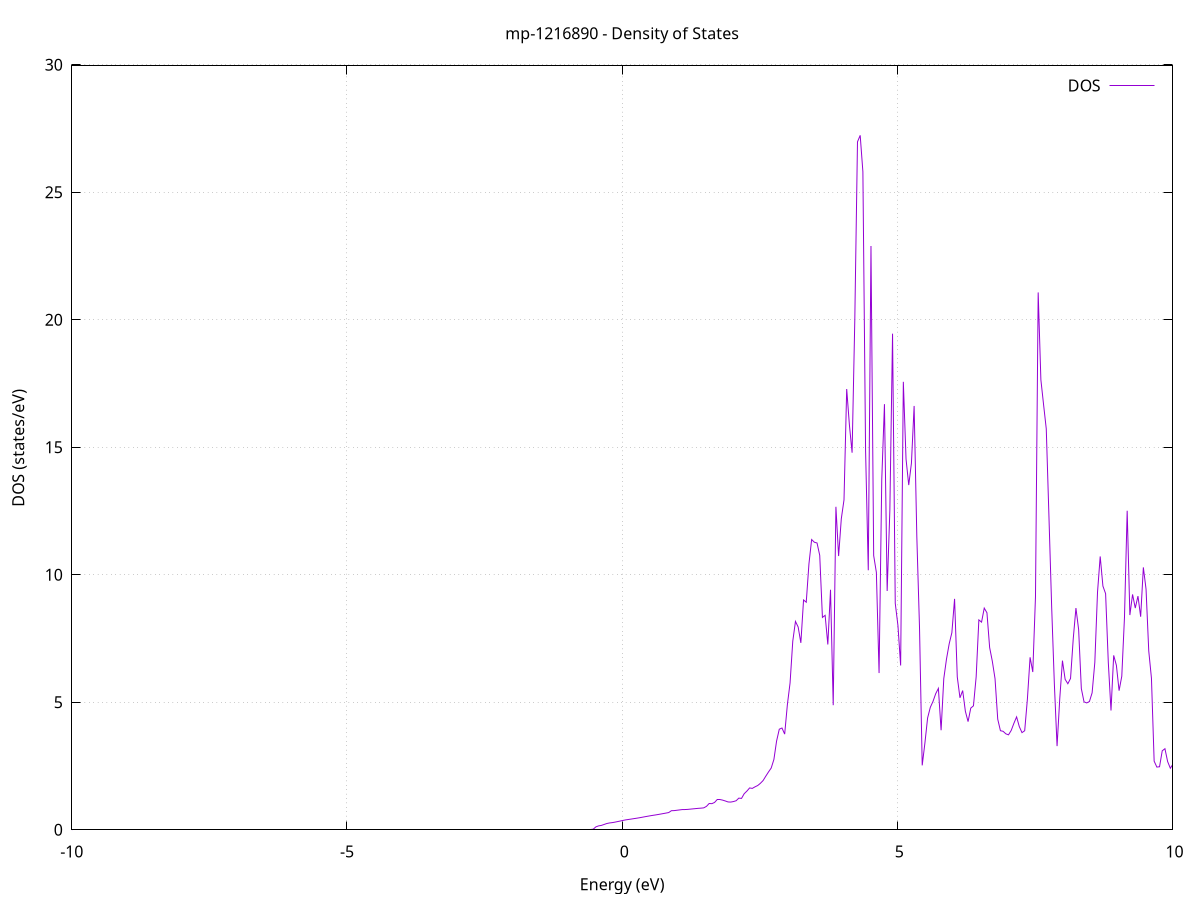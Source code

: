 set title 'mp-1216890 - Density of States'
set xlabel 'Energy (eV)'
set ylabel 'DOS (states/eV)'
set grid
set xrange [-10:10]
set yrange [0:29.956]
set xzeroaxis lt -1
set terminal png size 800,600
set output 'mp-1216890_dos_gnuplot.png'
plot '-' using 1:2 with lines title 'DOS'
-61.583400 0.000000
-61.534400 0.000000
-61.485400 0.000000
-61.436400 0.000000
-61.387400 0.000000
-61.338400 0.000000
-61.289400 0.000000
-61.240400 0.000000
-61.191400 0.000000
-61.142400 0.000000
-61.093300 0.000000
-61.044300 0.000000
-60.995300 0.000000
-60.946300 0.000000
-60.897300 0.000000
-60.848300 0.000000
-60.799300 0.000000
-60.750300 0.000000
-60.701300 0.000000
-60.652300 0.000000
-60.603300 0.000000
-60.554300 0.000000
-60.505300 0.000000
-60.456300 0.000000
-60.407300 0.000000
-60.358300 0.000000
-60.309300 0.000000
-60.260300 0.000000
-60.211300 0.000000
-60.162300 0.000000
-60.113300 0.000000
-60.064300 0.000000
-60.015300 0.000000
-59.966300 0.000000
-59.917300 0.000000
-59.868300 0.000000
-59.819300 0.000000
-59.770300 0.000000
-59.721300 0.000000
-59.672300 0.000000
-59.623300 0.000000
-59.574300 0.000000
-59.525300 0.000000
-59.476300 0.000000
-59.427300 0.000000
-59.378300 0.000000
-59.329300 0.000000
-59.280200 0.000000
-59.231200 0.000000
-59.182200 0.000000
-59.133200 0.000000
-59.084200 0.000000
-59.035200 0.000000
-58.986200 0.000000
-58.937200 0.000000
-58.888200 0.000000
-58.839200 0.000000
-58.790200 0.000000
-58.741200 0.000000
-58.692200 0.000000
-58.643200 0.000000
-58.594200 0.000000
-58.545200 0.000000
-58.496200 0.000000
-58.447200 0.000000
-58.398200 0.000000
-58.349200 0.000000
-58.300200 0.000000
-58.251200 0.000000
-58.202200 0.000000
-58.153200 0.000000
-58.104200 0.000000
-58.055200 0.000000
-58.006200 0.000000
-57.957200 0.000000
-57.908200 0.000000
-57.859200 0.000000
-57.810200 0.000000
-57.761200 0.000000
-57.712200 0.000000
-57.663200 0.000000
-57.614200 0.000000
-57.565200 0.000000
-57.516200 0.000000
-57.467100 0.000000
-57.418100 0.000000
-57.369100 0.000000
-57.320100 0.000000
-57.271100 0.000000
-57.222100 0.000000
-57.173100 0.000000
-57.124100 0.000000
-57.075100 0.000000
-57.026100 0.000000
-56.977100 0.000000
-56.928100 0.000000
-56.879100 0.000000
-56.830100 0.000000
-56.781100 0.000000
-56.732100 0.000000
-56.683100 0.000000
-56.634100 63.474100
-56.585100 0.000000
-56.536100 0.000000
-56.487100 0.000000
-56.438100 0.000000
-56.389100 0.000000
-56.340100 0.000000
-56.291100 0.000000
-56.242100 0.000000
-56.193100 0.000000
-56.144100 0.000000
-56.095100 0.000000
-56.046100 0.000000
-55.997100 0.000000
-55.948100 0.000000
-55.899100 0.000000
-55.850100 0.000000
-55.801100 0.000000
-55.752100 0.000000
-55.703100 0.000000
-55.654000 0.000000
-55.605000 0.000000
-55.556000 0.000000
-55.507000 0.000000
-55.458000 0.000000
-55.409000 0.000000
-55.360000 0.000000
-55.311000 0.000000
-55.262000 0.000000
-55.213000 0.000000
-55.164000 0.000000
-55.115000 0.000000
-55.066000 0.000000
-55.017000 0.000000
-54.968000 0.000000
-54.919000 0.000000
-54.870000 0.000000
-54.821000 0.000000
-54.772000 0.000000
-54.723000 0.000000
-54.674000 0.000000
-54.625000 0.000000
-54.576000 0.000000
-54.527000 0.000000
-54.478000 0.000000
-54.429000 0.000000
-54.380000 0.000000
-54.331000 0.000000
-54.282000 0.000000
-54.233000 0.000000
-54.184000 0.000000
-54.135000 0.000000
-54.086000 0.000000
-54.037000 0.000000
-53.988000 0.000000
-53.939000 0.000000
-53.890000 0.000000
-53.840900 0.000000
-53.791900 0.000000
-53.742900 0.000000
-53.693900 0.000000
-53.644900 0.000000
-53.595900 0.000000
-53.546900 0.000000
-53.497900 0.000000
-53.448900 0.000000
-53.399900 0.000000
-53.350900 0.000000
-53.301900 0.000000
-53.252900 0.000000
-53.203900 0.000000
-53.154900 0.000000
-53.105900 0.000000
-53.056900 0.000000
-53.007900 0.000000
-52.958900 0.000000
-52.909900 0.000000
-52.860900 0.000000
-52.811900 0.000000
-52.762900 0.000000
-52.713900 0.000000
-52.664900 0.000000
-52.615900 0.000000
-52.566900 0.000000
-52.517900 0.000000
-52.468900 0.000000
-52.419900 0.000000
-52.370900 0.000000
-52.321900 0.000000
-52.272900 0.000000
-52.223900 0.000000
-52.174900 0.000000
-52.125900 0.000000
-52.076900 0.000000
-52.027800 0.000000
-51.978800 0.000000
-51.929800 0.000000
-51.880800 0.000000
-51.831800 0.000000
-51.782800 0.000000
-51.733800 0.000000
-51.684800 0.000000
-51.635800 0.000000
-51.586800 0.000000
-51.537800 0.000000
-51.488800 0.000000
-51.439800 0.000000
-51.390800 0.000000
-51.341800 0.000000
-51.292800 0.000000
-51.243800 0.000000
-51.194800 0.000000
-51.145800 0.000000
-51.096800 0.000000
-51.047800 0.000000
-50.998800 0.000000
-50.949800 0.000000
-50.900800 0.000000
-50.851800 0.000000
-50.802800 0.000000
-50.753800 0.000000
-50.704800 0.000000
-50.655800 0.000000
-50.606800 0.000000
-50.557800 0.000000
-50.508800 0.000000
-50.459800 0.000000
-50.410800 0.000000
-50.361800 0.000000
-50.312800 0.000000
-50.263800 0.000000
-50.214700 0.000000
-50.165700 0.000000
-50.116700 0.000000
-50.067700 0.000000
-50.018700 0.000000
-49.969700 0.000000
-49.920700 0.000000
-49.871700 0.000000
-49.822700 0.000000
-49.773700 0.000000
-49.724700 0.000000
-49.675700 0.000000
-49.626700 0.000000
-49.577700 0.000000
-49.528700 0.000000
-49.479700 0.000000
-49.430700 0.000000
-49.381700 0.000000
-49.332700 0.000000
-49.283700 0.000000
-49.234700 0.000000
-49.185700 0.000000
-49.136700 0.000000
-49.087700 0.000000
-49.038700 0.000000
-48.989700 0.000000
-48.940700 0.000000
-48.891700 0.000000
-48.842700 0.000000
-48.793700 0.000000
-48.744700 0.000000
-48.695700 0.000000
-48.646700 0.000000
-48.597700 0.000000
-48.548700 0.000000
-48.499700 0.000000
-48.450700 0.000000
-48.401600 0.000000
-48.352600 0.000000
-48.303600 0.000000
-48.254600 0.000000
-48.205600 0.000000
-48.156600 0.000000
-48.107600 0.000000
-48.058600 0.000000
-48.009600 0.000000
-47.960600 0.000000
-47.911600 0.000000
-47.862600 0.000000
-47.813600 0.000000
-47.764600 0.000000
-47.715600 0.000000
-47.666600 0.000000
-47.617600 0.000000
-47.568600 0.000000
-47.519600 0.000000
-47.470600 0.000000
-47.421600 0.000000
-47.372600 0.000000
-47.323600 0.000000
-47.274600 0.000000
-47.225600 0.000000
-47.176600 0.000000
-47.127600 0.000000
-47.078600 0.000000
-47.029600 0.000000
-46.980600 0.000000
-46.931600 0.000000
-46.882600 0.000000
-46.833600 0.000000
-46.784600 0.000000
-46.735600 0.000000
-46.686600 0.000000
-46.637600 0.000000
-46.588500 0.000000
-46.539500 0.000000
-46.490500 0.000000
-46.441500 0.000000
-46.392500 0.000000
-46.343500 0.000000
-46.294500 0.000000
-46.245500 0.000000
-46.196500 0.000000
-46.147500 0.000000
-46.098500 0.000000
-46.049500 0.000000
-46.000500 0.000000
-45.951500 0.000000
-45.902500 0.000000
-45.853500 0.000000
-45.804500 0.000000
-45.755500 0.000000
-45.706500 0.000000
-45.657500 0.000000
-45.608500 0.000000
-45.559500 0.000000
-45.510500 0.000000
-45.461500 0.000000
-45.412500 0.000000
-45.363500 0.000000
-45.314500 0.000000
-45.265500 0.000000
-45.216500 0.000000
-45.167500 0.000000
-45.118500 0.000000
-45.069500 0.000000
-45.020500 0.000000
-44.971500 0.000000
-44.922500 0.000000
-44.873500 0.000000
-44.824500 0.000000
-44.775400 0.000000
-44.726400 0.000000
-44.677400 0.000000
-44.628400 0.000000
-44.579400 0.000000
-44.530400 0.000000
-44.481400 0.000000
-44.432400 0.000000
-44.383400 0.000000
-44.334400 0.000000
-44.285400 0.000000
-44.236400 0.000000
-44.187400 0.000000
-44.138400 0.000000
-44.089400 0.000000
-44.040400 0.000000
-43.991400 0.000000
-43.942400 0.000000
-43.893400 0.000000
-43.844400 0.000000
-43.795400 0.000000
-43.746400 0.000000
-43.697400 0.000000
-43.648400 0.000000
-43.599400 0.000000
-43.550400 0.000000
-43.501400 0.000000
-43.452400 0.000000
-43.403400 0.000000
-43.354400 0.000000
-43.305400 0.000000
-43.256400 0.000000
-43.207400 0.000000
-43.158400 0.000000
-43.109400 0.000000
-43.060400 0.000000
-43.011400 0.000000
-42.962400 0.000000
-42.913300 0.000000
-42.864300 0.000000
-42.815300 0.000000
-42.766300 0.000000
-42.717300 0.000000
-42.668300 0.000000
-42.619300 0.000000
-42.570300 0.000000
-42.521300 0.000000
-42.472300 0.000000
-42.423300 0.000000
-42.374300 0.000000
-42.325300 0.000000
-42.276300 0.000000
-42.227300 0.000000
-42.178300 0.000000
-42.129300 0.000000
-42.080300 0.000000
-42.031300 0.000000
-41.982300 0.000000
-41.933300 0.000000
-41.884300 0.000000
-41.835300 0.000000
-41.786300 0.000000
-41.737300 0.000000
-41.688300 0.000000
-41.639300 0.000000
-41.590300 0.000000
-41.541300 0.000000
-41.492300 0.000000
-41.443300 0.000000
-41.394300 0.000000
-41.345300 0.000000
-41.296300 0.000000
-41.247300 0.000000
-41.198300 0.000000
-41.149300 0.000000
-41.100200 0.000000
-41.051200 0.000000
-41.002200 0.000000
-40.953200 0.000000
-40.904200 0.000000
-40.855200 0.000000
-40.806200 0.000000
-40.757200 0.000000
-40.708200 0.000000
-40.659200 0.000000
-40.610200 0.000000
-40.561200 0.000000
-40.512200 0.000000
-40.463200 0.000000
-40.414200 0.000000
-40.365200 0.000000
-40.316200 0.000000
-40.267200 0.000000
-40.218200 0.000000
-40.169200 0.000000
-40.120200 0.000000
-40.071200 0.000000
-40.022200 0.000000
-39.973200 0.000000
-39.924200 0.000000
-39.875200 0.000000
-39.826200 0.000000
-39.777200 0.000000
-39.728200 0.000000
-39.679200 0.000000
-39.630200 0.000000
-39.581200 0.000000
-39.532200 0.000000
-39.483200 0.000000
-39.434200 0.000000
-39.385200 0.000000
-39.336200 0.000000
-39.287100 0.000000
-39.238100 0.000000
-39.189100 0.000000
-39.140100 0.000000
-39.091100 0.000000
-39.042100 0.000000
-38.993100 0.000000
-38.944100 0.000000
-38.895100 0.000000
-38.846100 0.000000
-38.797100 0.000000
-38.748100 0.000000
-38.699100 0.000000
-38.650100 0.000000
-38.601100 0.000000
-38.552100 0.000000
-38.503100 0.000000
-38.454100 0.000000
-38.405100 0.000000
-38.356100 0.000000
-38.307100 0.000000
-38.258100 0.000000
-38.209100 0.000000
-38.160100 0.000000
-38.111100 0.000000
-38.062100 0.000000
-38.013100 0.000000
-37.964100 0.000000
-37.915100 0.000000
-37.866100 0.000000
-37.817100 0.000000
-37.768100 0.000000
-37.719100 0.000000
-37.670100 0.000000
-37.621100 0.000000
-37.572100 0.000000
-37.523100 0.000000
-37.474000 0.000000
-37.425000 0.000000
-37.376000 0.000000
-37.327000 0.000000
-37.278000 0.000000
-37.229000 0.000000
-37.180000 0.000000
-37.131000 0.000000
-37.082000 0.000000
-37.033000 0.000000
-36.984000 0.000000
-36.935000 0.000000
-36.886000 0.000000
-36.837000 0.000000
-36.788000 0.000000
-36.739000 0.000000
-36.690000 0.000000
-36.641000 0.000000
-36.592000 0.000000
-36.543000 0.000000
-36.494000 0.000000
-36.445000 0.000000
-36.396000 0.000000
-36.347000 0.000000
-36.298000 0.000000
-36.249000 0.000000
-36.200000 0.000000
-36.151000 0.000000
-36.102000 0.000000
-36.053000 0.000000
-36.004000 0.000000
-35.955000 0.000000
-35.906000 0.000000
-35.857000 0.000000
-35.808000 0.000000
-35.759000 0.000000
-35.710000 0.000000
-35.660900 0.000000
-35.611900 0.000000
-35.562900 0.000000
-35.513900 0.000000
-35.464900 0.000000
-35.415900 0.000000
-35.366900 0.000000
-35.317900 0.000000
-35.268900 0.000000
-35.219900 0.000000
-35.170900 0.000000
-35.121900 0.000000
-35.072900 0.000000
-35.023900 0.000000
-34.974900 0.000000
-34.925900 0.000000
-34.876900 0.000000
-34.827900 0.000000
-34.778900 0.000000
-34.729900 0.000000
-34.680900 0.000000
-34.631900 0.000000
-34.582900 0.000000
-34.533900 0.000000
-34.484900 0.000000
-34.435900 0.000000
-34.386900 0.000000
-34.337900 0.000000
-34.288900 0.000000
-34.239900 0.000000
-34.190900 0.000000
-34.141900 0.000000
-34.092900 0.000000
-34.043900 0.000000
-33.994900 0.000000
-33.945900 0.000000
-33.896900 0.000000
-33.847800 0.000000
-33.798800 0.000000
-33.749800 0.000000
-33.700800 0.000000
-33.651800 0.000000
-33.602800 0.000000
-33.553800 0.000000
-33.504800 0.000000
-33.455800 0.000000
-33.406800 0.000000
-33.357800 0.000000
-33.308800 0.000000
-33.259800 0.000000
-33.210800 0.000000
-33.161800 0.000000
-33.112800 0.000000
-33.063800 0.000000
-33.014800 0.000000
-32.965800 0.000000
-32.916800 0.000000
-32.867800 0.000000
-32.818800 0.000000
-32.769800 0.000000
-32.720800 0.000000
-32.671800 0.000000
-32.622800 0.000000
-32.573800 0.000000
-32.524800 0.000000
-32.475800 0.000000
-32.426800 0.000000
-32.377800 0.000000
-32.328800 0.000000
-32.279800 0.000000
-32.230800 0.000000
-32.181800 0.000000
-32.132800 0.000000
-32.083800 0.000000
-32.034700 0.000000
-31.985700 0.000000
-31.936700 0.000000
-31.887700 0.000000
-31.838700 0.000000
-31.789700 0.000000
-31.740700 0.000000
-31.691700 0.000000
-31.642700 0.000000
-31.593700 0.000000
-31.544700 0.000000
-31.495700 0.000000
-31.446700 0.000000
-31.397700 0.000000
-31.348700 0.000000
-31.299700 0.000000
-31.250700 0.000000
-31.201700 0.000000
-31.152700 0.000000
-31.103700 0.000000
-31.054700 0.000000
-31.005700 0.000000
-30.956700 0.000000
-30.907700 0.000000
-30.858700 0.000000
-30.809700 0.000000
-30.760700 0.000000
-30.711700 0.000000
-30.662700 0.000000
-30.613700 0.000000
-30.564700 0.000000
-30.515700 0.000000
-30.466700 0.000000
-30.417700 0.000000
-30.368700 0.000000
-30.319700 0.000000
-30.270700 0.000000
-30.221600 0.000000
-30.172600 0.000000
-30.123600 0.000000
-30.074600 0.000000
-30.025600 0.000000
-29.976600 0.000000
-29.927600 0.000000
-29.878600 0.000000
-29.829600 0.000000
-29.780600 0.000000
-29.731600 0.000000
-29.682600 0.000000
-29.633600 0.000000
-29.584600 0.000000
-29.535600 0.000000
-29.486600 0.000000
-29.437600 0.000000
-29.388600 0.000000
-29.339600 0.000000
-29.290600 0.000000
-29.241600 0.000000
-29.192600 0.000000
-29.143600 0.000000
-29.094600 0.000000
-29.045600 0.000000
-28.996600 0.000000
-28.947600 0.000000
-28.898600 0.000000
-28.849600 0.000000
-28.800600 0.000000
-28.751600 0.000000
-28.702600 0.000000
-28.653600 0.000000
-28.604600 0.000000
-28.555600 0.000000
-28.506600 0.000000
-28.457600 0.000000
-28.408500 0.000000
-28.359500 0.000000
-28.310500 0.000000
-28.261500 0.000000
-28.212500 0.000000
-28.163500 0.000000
-28.114500 0.000000
-28.065500 0.000000
-28.016500 0.000000
-27.967500 0.000000
-27.918500 0.000000
-27.869500 0.000000
-27.820500 0.000000
-27.771500 0.000000
-27.722500 0.000000
-27.673500 0.000000
-27.624500 0.000000
-27.575500 0.000000
-27.526500 0.000000
-27.477500 0.000000
-27.428500 0.000000
-27.379500 0.000000
-27.330500 0.000000
-27.281500 0.000000
-27.232500 0.000000
-27.183500 0.000000
-27.134500 0.000000
-27.085500 0.000000
-27.036500 0.000000
-26.987500 0.000000
-26.938500 0.000000
-26.889500 0.000000
-26.840500 0.000000
-26.791500 0.000000
-26.742500 0.000000
-26.693500 68.439900
-26.644500 0.000000
-26.595400 26.590900
-26.546400 11.292700
-26.497400 97.962600
-26.448400 15.664700
-26.399400 44.938900
-26.350400 26.159900
-26.301400 26.212600
-26.252400 0.000000
-26.203400 2.527800
-26.154400 4.804000
-26.105400 10.897300
-26.056400 9.071700
-26.007400 7.900200
-25.958400 5.685100
-25.909400 19.292800
-25.860400 19.429300
-25.811400 0.000000
-25.762400 0.000000
-25.713400 0.000000
-25.664400 0.000000
-25.615400 0.000000
-25.566400 0.000000
-25.517400 0.000000
-25.468400 0.000000
-25.419400 0.000000
-25.370400 0.000000
-25.321400 0.000000
-25.272400 0.000000
-25.223400 0.000000
-25.174400 0.000000
-25.125400 0.000000
-25.076400 0.000000
-25.027400 0.000000
-24.978400 0.000000
-24.929400 0.000000
-24.880400 0.000000
-24.831400 0.000000
-24.782300 0.000000
-24.733300 0.000000
-24.684300 0.000000
-24.635300 0.000000
-24.586300 0.000000
-24.537300 0.000000
-24.488300 0.000000
-24.439300 0.000000
-24.390300 0.000000
-24.341300 0.000000
-24.292300 0.000000
-24.243300 0.000000
-24.194300 0.000000
-24.145300 0.000000
-24.096300 0.000000
-24.047300 0.000000
-23.998300 0.000000
-23.949300 0.000000
-23.900300 0.000000
-23.851300 0.000000
-23.802300 0.000000
-23.753300 0.000000
-23.704300 0.000000
-23.655300 0.000000
-23.606300 0.000000
-23.557300 0.000000
-23.508300 0.000000
-23.459300 0.000000
-23.410300 0.000000
-23.361300 0.000000
-23.312300 0.000000
-23.263300 0.000000
-23.214300 0.000000
-23.165300 0.000000
-23.116300 0.000000
-23.067300 0.000000
-23.018300 0.000000
-22.969200 0.000000
-22.920200 0.000000
-22.871200 0.000000
-22.822200 0.000000
-22.773200 0.000000
-22.724200 0.000000
-22.675200 0.000000
-22.626200 0.000000
-22.577200 0.000000
-22.528200 0.000000
-22.479200 0.000000
-22.430200 0.000000
-22.381200 0.000000
-22.332200 0.000000
-22.283200 0.000000
-22.234200 0.000000
-22.185200 0.000000
-22.136200 0.000000
-22.087200 0.000000
-22.038200 0.000000
-21.989200 0.000000
-21.940200 0.000000
-21.891200 0.000000
-21.842200 0.000000
-21.793200 0.000000
-21.744200 0.000000
-21.695200 0.000000
-21.646200 0.000000
-21.597200 0.000000
-21.548200 0.000000
-21.499200 0.000000
-21.450200 0.000000
-21.401200 0.000000
-21.352200 0.000000
-21.303200 0.000000
-21.254200 0.000000
-21.205200 0.000000
-21.156100 0.000000
-21.107100 0.000000
-21.058100 0.000000
-21.009100 0.000000
-20.960100 0.000000
-20.911100 0.000000
-20.862100 0.000000
-20.813100 0.000000
-20.764100 0.000000
-20.715100 0.000000
-20.666100 0.000000
-20.617100 0.000000
-20.568100 0.000000
-20.519100 0.000000
-20.470100 0.000000
-20.421100 0.000000
-20.372100 0.000000
-20.323100 0.000000
-20.274100 0.000000
-20.225100 0.000000
-20.176100 0.000000
-20.127100 0.000000
-20.078100 0.000000
-20.029100 0.000000
-19.980100 0.000000
-19.931100 0.000000
-19.882100 0.000000
-19.833100 0.000000
-19.784100 0.000000
-19.735100 0.000000
-19.686100 0.000000
-19.637100 0.000000
-19.588100 0.000000
-19.539100 0.000000
-19.490100 0.000000
-19.441100 0.000000
-19.392100 0.000000
-19.343000 0.000000
-19.294000 0.000000
-19.245000 0.000000
-19.196000 0.000000
-19.147000 0.000000
-19.098000 0.000000
-19.049000 0.000000
-19.000000 0.000000
-18.951000 0.000000
-18.902000 0.000000
-18.853000 0.000000
-18.804000 0.000000
-18.755000 0.000000
-18.706000 0.000000
-18.657000 0.000000
-18.608000 0.000000
-18.559000 0.000000
-18.510000 0.000000
-18.461000 0.000000
-18.412000 0.000000
-18.363000 0.000000
-18.314000 0.000000
-18.265000 0.000000
-18.216000 0.000000
-18.167000 0.000000
-18.118000 0.000000
-18.069000 0.000000
-18.020000 0.000000
-17.971000 0.000000
-17.922000 0.000000
-17.873000 0.000000
-17.824000 0.000000
-17.775000 0.000000
-17.726000 0.000000
-17.677000 0.000000
-17.628000 0.000000
-17.579000 0.000000
-17.529900 0.000000
-17.480900 0.000000
-17.431900 0.000000
-17.382900 0.000000
-17.333900 0.000000
-17.284900 0.000000
-17.235900 0.000000
-17.186900 0.000000
-17.137900 0.000000
-17.088900 0.000000
-17.039900 0.000000
-16.990900 0.000000
-16.941900 0.000000
-16.892900 0.000000
-16.843900 0.000000
-16.794900 0.000000
-16.745900 0.000000
-16.696900 0.000000
-16.647900 0.000000
-16.598900 0.000000
-16.549900 0.000000
-16.500900 0.000000
-16.451900 0.000000
-16.402900 0.000000
-16.353900 0.000000
-16.304900 0.000000
-16.255900 0.000000
-16.206900 0.000000
-16.157900 0.000000
-16.108900 0.000000
-16.059900 0.000000
-16.010900 0.000000
-15.961900 0.000000
-15.912900 0.000000
-15.863900 0.000000
-15.814900 0.000000
-15.765900 0.000000
-15.716800 0.000000
-15.667800 0.000000
-15.618800 0.000000
-15.569800 0.000000
-15.520800 0.000000
-15.471800 0.000000
-15.422800 0.000000
-15.373800 0.000000
-15.324800 0.000000
-15.275800 0.000000
-15.226800 0.000000
-15.177800 0.000000
-15.128800 0.000000
-15.079800 0.000000
-15.030800 0.000000
-14.981800 0.000000
-14.932800 0.000000
-14.883800 0.000000
-14.834800 0.000000
-14.785800 0.000000
-14.736800 0.000000
-14.687800 0.000000
-14.638800 0.000000
-14.589800 0.000000
-14.540800 0.000000
-14.491800 0.000000
-14.442800 0.000000
-14.393800 0.000000
-14.344800 0.000000
-14.295800 0.000000
-14.246800 0.000000
-14.197800 0.000000
-14.148800 0.000000
-14.099800 0.000000
-14.050800 0.000000
-14.001800 0.000000
-13.952800 0.000000
-13.903700 0.000000
-13.854700 0.000000
-13.805700 0.000000
-13.756700 0.000000
-13.707700 0.000000
-13.658700 0.000000
-13.609700 0.000000
-13.560700 0.000000
-13.511700 0.000000
-13.462700 0.000000
-13.413700 0.000000
-13.364700 0.000000
-13.315700 0.000000
-13.266700 0.000000
-13.217700 0.000000
-13.168700 0.000000
-13.119700 0.000000
-13.070700 0.000000
-13.021700 0.000000
-12.972700 0.000000
-12.923700 0.000000
-12.874700 0.000000
-12.825700 0.000000
-12.776700 0.000000
-12.727700 0.000000
-12.678700 0.000000
-12.629700 0.000000
-12.580700 0.000000
-12.531700 0.000000
-12.482700 0.000000
-12.433700 0.000000
-12.384700 0.000000
-12.335700 0.000000
-12.286700 0.000000
-12.237700 0.000000
-12.188700 0.000000
-12.139700 0.000000
-12.090600 0.000000
-12.041600 0.000000
-11.992600 0.000000
-11.943600 0.000000
-11.894600 0.000000
-11.845600 0.000000
-11.796600 0.000000
-11.747600 0.000000
-11.698600 0.000000
-11.649600 0.000000
-11.600600 0.000000
-11.551600 0.000000
-11.502600 0.000000
-11.453600 0.000000
-11.404600 0.000000
-11.355600 0.000000
-11.306600 0.000000
-11.257600 0.000000
-11.208600 0.000000
-11.159600 0.000000
-11.110600 0.000000
-11.061600 0.000000
-11.012600 0.000000
-10.963600 0.000000
-10.914600 0.000000
-10.865600 0.000000
-10.816600 0.000000
-10.767600 0.000000
-10.718600 0.000000
-10.669600 0.000000
-10.620600 0.000000
-10.571600 0.000000
-10.522600 0.000000
-10.473600 0.000000
-10.424600 0.000000
-10.375600 0.000000
-10.326600 0.000000
-10.277500 0.000000
-10.228500 0.000000
-10.179500 0.000000
-10.130500 0.000000
-10.081500 0.000000
-10.032500 0.000000
-9.983500 0.000000
-9.934500 0.000000
-9.885500 0.000000
-9.836500 0.000000
-9.787500 0.000000
-9.738500 0.000000
-9.689500 0.000000
-9.640500 0.000000
-9.591500 0.000000
-9.542500 0.000000
-9.493500 0.000000
-9.444500 0.000000
-9.395500 0.000000
-9.346500 0.000000
-9.297500 0.000000
-9.248500 0.000000
-9.199500 0.000000
-9.150500 0.000000
-9.101500 0.000000
-9.052500 0.000000
-9.003500 0.000000
-8.954500 0.000000
-8.905500 0.000000
-8.856500 0.000000
-8.807500 0.000000
-8.758500 0.000000
-8.709500 0.000000
-8.660500 0.000000
-8.611500 0.000000
-8.562500 0.000000
-8.513500 0.000000
-8.464400 0.000000
-8.415400 0.000000
-8.366400 0.000000
-8.317400 0.000000
-8.268400 0.000000
-8.219400 0.000000
-8.170400 0.000000
-8.121400 0.000000
-8.072400 0.000000
-8.023400 0.000000
-7.974400 0.000000
-7.925400 0.000000
-7.876400 0.000000
-7.827400 0.000000
-7.778400 0.000000
-7.729400 0.000000
-7.680400 0.000000
-7.631400 0.000000
-7.582400 0.000000
-7.533400 0.000000
-7.484400 0.000000
-7.435400 0.000000
-7.386400 0.000000
-7.337400 0.000000
-7.288400 0.000000
-7.239400 0.000000
-7.190400 0.000000
-7.141400 0.000000
-7.092400 0.000000
-7.043400 0.000000
-6.994400 0.000000
-6.945400 0.000000
-6.896400 0.000000
-6.847400 0.000000
-6.798400 0.000000
-6.749400 0.000000
-6.700400 0.000000
-6.651300 0.000000
-6.602300 0.000000
-6.553300 0.000000
-6.504300 0.000000
-6.455300 0.000000
-6.406300 0.000000
-6.357300 0.000000
-6.308300 0.000000
-6.259300 0.000000
-6.210300 0.000000
-6.161300 0.000000
-6.112300 0.000000
-6.063300 0.000000
-6.014300 0.000000
-5.965300 0.000000
-5.916300 0.000000
-5.867300 0.000000
-5.818300 0.000000
-5.769300 0.000000
-5.720300 0.000000
-5.671300 0.000000
-5.622300 0.000000
-5.573300 0.000000
-5.524300 0.000000
-5.475300 0.000000
-5.426300 0.000000
-5.377300 0.000000
-5.328300 0.000000
-5.279300 0.000000
-5.230300 0.000000
-5.181300 0.000000
-5.132300 0.000000
-5.083300 0.000000
-5.034300 0.000000
-4.985300 0.000000
-4.936300 0.000000
-4.887300 0.000000
-4.838200 0.000000
-4.789200 0.000000
-4.740200 0.000000
-4.691200 0.000000
-4.642200 0.000000
-4.593200 0.000000
-4.544200 0.000000
-4.495200 0.000000
-4.446200 0.000000
-4.397200 0.000000
-4.348200 0.000000
-4.299200 0.000000
-4.250200 0.000000
-4.201200 0.000000
-4.152200 0.000000
-4.103200 0.000000
-4.054200 0.000000
-4.005200 0.000000
-3.956200 0.000000
-3.907200 0.000000
-3.858200 0.000000
-3.809200 0.000000
-3.760200 0.000000
-3.711200 0.000000
-3.662200 0.000000
-3.613200 0.000000
-3.564200 0.000000
-3.515200 0.000000
-3.466200 0.000000
-3.417200 0.000000
-3.368200 0.000000
-3.319200 0.000000
-3.270200 0.000000
-3.221200 0.000000
-3.172200 0.000000
-3.123200 0.000000
-3.074200 0.000000
-3.025200 0.000000
-2.976100 0.000000
-2.927100 0.000000
-2.878100 0.000000
-2.829100 0.000000
-2.780100 0.000000
-2.731100 0.000000
-2.682100 0.000000
-2.633100 0.000000
-2.584100 0.000000
-2.535100 0.000000
-2.486100 0.000000
-2.437100 0.000000
-2.388100 0.000000
-2.339100 0.000000
-2.290100 0.000000
-2.241100 0.000000
-2.192100 0.000000
-2.143100 0.000000
-2.094100 0.000000
-2.045100 0.000000
-1.996100 0.000000
-1.947100 0.000000
-1.898100 0.000000
-1.849100 0.000000
-1.800100 0.000000
-1.751100 0.000000
-1.702100 0.000000
-1.653100 0.000000
-1.604100 0.000000
-1.555100 0.000000
-1.506100 0.000000
-1.457100 0.000000
-1.408100 0.000000
-1.359100 0.000000
-1.310100 0.000000
-1.261100 0.000000
-1.212100 0.000000
-1.163000 0.000000
-1.114000 0.000000
-1.065000 0.000000
-1.016000 0.000000
-0.967000 0.000000
-0.918000 0.000000
-0.869000 0.000000
-0.820000 0.000000
-0.771000 0.000000
-0.722000 0.000000
-0.673000 0.000000
-0.624000 0.000000
-0.575000 0.000000
-0.526000 0.022200
-0.477000 0.113900
-0.428000 0.152900
-0.379000 0.170100
-0.330000 0.206900
-0.281000 0.244300
-0.232000 0.266700
-0.183000 0.279700
-0.134000 0.298100
-0.085000 0.320300
-0.036000 0.342400
0.013000 0.365400
0.062000 0.387300
0.111000 0.403200
0.160000 0.418700
0.209000 0.435400
0.258000 0.451500
0.307000 0.468700
0.356000 0.488000
0.405000 0.508000
0.454000 0.527300
0.503000 0.546000
0.552000 0.563800
0.601000 0.579800
0.650100 0.597700
0.699100 0.616500
0.748100 0.635700
0.797100 0.655200
0.846100 0.675000
0.895100 0.747900
0.944100 0.751300
0.993100 0.764900
1.042100 0.778700
1.091100 0.791800
1.140100 0.793400
1.189100 0.799100
1.238100 0.809600
1.287100 0.820100
1.336100 0.830400
1.385100 0.841100
1.434100 0.848700
1.483100 0.859700
1.532100 0.918100
1.581100 1.030800
1.630100 1.024100
1.679100 1.071400
1.728100 1.187600
1.777100 1.185800
1.826100 1.162800
1.875100 1.129000
1.924100 1.091300
1.973100 1.086200
2.022100 1.106400
2.071100 1.138900
2.120100 1.240900
2.169100 1.231000
2.218100 1.415500
2.267100 1.518000
2.316100 1.640400
2.365100 1.623100
2.414100 1.683600
2.463200 1.735400
2.512200 1.822700
2.561200 1.931300
2.610200 2.102500
2.659200 2.267000
2.708200 2.420400
2.757200 2.755900
2.806200 3.478300
2.855200 3.944100
2.904200 3.990400
2.953200 3.751300
3.002200 4.906300
3.051200 5.758400
3.100200 7.394200
3.149200 8.170500
3.198200 7.951200
3.247200 7.328600
3.296200 9.011000
3.345200 8.923500
3.394200 10.428900
3.443200 11.382100
3.492200 11.276000
3.541200 11.246700
3.590200 10.759600
3.639200 8.327800
3.688200 8.409900
3.737200 7.266700
3.786200 9.411600
3.835200 4.885600
3.884200 12.666000
3.933200 10.733700
3.982200 12.196500
4.031200 12.936500
4.080200 17.284100
4.129200 15.880000
4.178200 14.786700
4.227200 19.977900
4.276300 26.976700
4.325300 27.232500
4.374300 25.804000
4.423300 14.868800
4.472300 10.177900
4.521300 22.892800
4.570300 10.753700
4.619300 10.096000
4.668300 6.145600
4.717300 13.734400
4.766300 16.689900
4.815300 9.363600
4.864300 12.518200
4.913300 19.453200
4.962300 8.883100
5.011300 8.008600
5.060300 6.442700
5.109300 17.566600
5.158300 14.539500
5.207300 13.517600
5.256300 14.376100
5.305300 16.619500
5.354300 11.496800
5.403300 7.921300
5.452300 2.525300
5.501300 3.401800
5.550300 4.385000
5.599300 4.800700
5.648300 5.033100
5.697300 5.336000
5.746300 5.544800
5.795300 3.902300
5.844300 5.928100
5.893300 6.692900
5.942300 7.291700
5.991300 7.730800
6.040300 9.055100
6.089400 5.993500
6.138400 5.174800
6.187400 5.459200
6.236400 4.648100
6.285400 4.241200
6.334400 4.771100
6.383400 4.860800
6.432400 5.992500
6.481400 8.230600
6.530400 8.143100
6.579400 8.692800
6.628400 8.510200
6.677400 7.147000
6.726400 6.606900
6.775400 5.925200
6.824400 4.337800
6.873400 3.885500
6.922400 3.861300
6.971400 3.762700
7.020400 3.723300
7.069400 3.896100
7.118400 4.175900
7.167400 4.426400
7.216400 4.045800
7.265400 3.809400
7.314400 3.884700
7.363400 5.122700
7.412400 6.763500
7.461400 6.186200
7.510400 9.136000
7.559400 21.071400
7.608400 17.647200
7.657400 16.671800
7.706400 15.721500
7.755400 12.260900
7.804400 8.739800
7.853400 5.718200
7.902500 3.280600
7.951500 5.137500
8.000500 6.633400
8.049500 5.897300
8.098500 5.727300
8.147500 5.935300
8.196500 7.486500
8.245500 8.695000
8.294500 7.851600
8.343500 5.537000
8.392500 5.015300
8.441500 4.974900
8.490500 5.029700
8.539500 5.369700
8.588500 6.560600
8.637500 9.313700
8.686500 10.719400
8.735500 9.557000
8.784500 9.260000
8.833500 6.567400
8.882500 4.676900
8.931500 6.838800
8.980500 6.448100
9.029500 5.456000
9.078500 6.021300
9.127500 8.331700
9.176500 12.511300
9.225500 8.419900
9.274500 9.229500
9.323500 8.694300
9.372500 9.164500
9.421500 8.354900
9.470500 10.289200
9.519500 9.432800
9.568500 7.013200
9.617500 5.943900
9.666500 2.691400
9.715600 2.459200
9.764600 2.471600
9.813600 3.096800
9.862600 3.178900
9.911600 2.674800
9.960600 2.413700
10.009600 2.578300
10.058600 2.687700
10.107600 2.754800
10.156600 2.626100
10.205600 2.993400
10.254600 3.318900
10.303600 3.547500
10.352600 3.944400
10.401600 5.129700
10.450600 3.216400
10.499600 3.755300
10.548600 4.154900
10.597600 3.871500
10.646600 3.571500
10.695600 3.226200
10.744600 2.973800
10.793600 2.707600
10.842600 2.565200
10.891600 2.434400
10.940600 2.334100
10.989600 2.273200
11.038600 2.218600
11.087600 2.160400
11.136600 2.106500
11.185600 2.042100
11.234600 1.976200
11.283600 1.899900
11.332600 1.833300
11.381600 1.783300
11.430600 1.754600
11.479600 1.748500
11.528700 1.745800
11.577700 1.753100
11.626700 1.757700
11.675700 1.754300
11.724700 1.745500
11.773700 1.725200
11.822700 1.707600
11.871700 1.639000
11.920700 1.610000
11.969700 1.586000
12.018700 1.566400
12.067700 1.551900
12.116700 1.537200
12.165700 1.520000
12.214700 1.497000
12.263700 1.476500
12.312700 1.451700
12.361700 1.437900
12.410700 1.428800
12.459700 1.421500
12.508700 1.416500
12.557700 1.413900
12.606700 1.413000
12.655700 1.419600
12.704700 1.454400
12.753700 1.460300
12.802700 1.467400
12.851700 1.501000
12.900700 1.549100
12.949700 1.701300
12.998700 1.743200
13.047700 1.707200
13.096700 1.723000
13.145700 1.667700
13.194700 1.590600
13.243700 1.544100
13.292700 1.558600
13.341800 1.531400
13.390800 1.527500
13.439800 1.520400
13.488800 1.522100
13.537800 1.603100
13.586800 1.658100
13.635800 1.658700
13.684800 1.672000
13.733800 1.853200
13.782800 2.089400
13.831800 2.170400
13.880800 2.363000
13.929800 2.601600
13.978800 3.100700
14.027800 3.005700
14.076800 3.021400
14.125800 2.929800
14.174800 3.976700
14.223800 3.544000
14.272800 3.166300
14.321800 2.957600
14.370800 2.064700
14.419800 2.273000
14.468800 2.724200
14.517800 2.660500
14.566800 2.954800
14.615800 3.337900
14.664800 3.588100
14.713800 3.609300
14.762800 3.360700
14.811800 3.224600
14.860800 3.233500
14.909800 3.043500
14.958800 2.997000
15.007800 2.969300
15.056800 2.927600
15.105800 2.952300
15.154900 2.777300
15.203900 2.493500
15.252900 2.304400
15.301900 1.982700
15.350900 1.843900
15.399900 1.798400
15.448900 2.075700
15.497900 2.015500
15.546900 1.998900
15.595900 2.097700
15.644900 2.254800
15.693900 2.546100
15.742900 2.952600
15.791900 2.949000
15.840900 2.728400
15.889900 2.575900
15.938900 2.602900
15.987900 2.471300
16.036900 2.397900
16.085900 2.358200
16.134900 2.358800
16.183900 2.447700
16.232900 2.227400
16.281900 2.234600
16.330900 2.146500
16.379900 2.126100
16.428900 2.090300
16.477900 2.095000
16.526900 2.084200
16.575900 2.078700
16.624900 2.077000
16.673900 2.111000
16.722900 2.103800
16.771900 2.312400
16.820900 2.041700
16.869900 2.028200
16.918900 2.025300
16.968000 2.020300
17.017000 2.100900
17.066000 2.116100
17.115000 2.029100
17.164000 1.978000
17.213000 1.929000
17.262000 1.915300
17.311000 1.933600
17.360000 1.984500
17.409000 1.910400
17.458000 1.894400
17.507000 1.934400
17.556000 1.913000
17.605000 1.798900
17.654000 1.745200
17.703000 1.711300
17.752000 1.682300
17.801000 1.677000
17.850000 1.665300
17.899000 1.625800
17.948000 1.604300
17.997000 1.579000
18.046000 1.562400
18.095000 1.554900
18.144000 1.547600
18.193000 1.537000
18.242000 1.528800
18.291000 1.523300
18.340000 1.519400
18.389000 1.536100
18.438000 1.555100
18.487000 1.563100
18.536000 1.601800
18.585000 1.527100
18.634000 1.521000
18.683000 1.515500
18.732000 1.505000
18.781100 1.491300
18.830100 1.485900
18.879100 1.491100
18.928100 1.498700
18.977100 1.447200
19.026100 1.460200
19.075100 1.540000
19.124100 2.033300
19.173100 1.954100
19.222100 1.938100
19.271100 2.043200
19.320100 2.085800
19.369100 2.063300
19.418100 2.060000
19.467100 2.043200
19.516100 2.042400
19.565100 2.068700
19.614100 2.143200
19.663100 2.173400
19.712100 2.274600
19.761100 2.428200
19.810100 2.716900
19.859100 2.911400
19.908100 2.684600
19.957100 2.660900
20.006100 2.732200
20.055100 2.481600
20.104100 2.624100
20.153100 2.858100
20.202100 2.974600
20.251100 3.127000
20.300100 3.805800
20.349100 3.309000
20.398100 2.941000
20.447100 2.555300
20.496100 2.539700
20.545100 2.613300
20.594200 4.399000
20.643200 3.471600
20.692200 3.155500
20.741200 3.226300
20.790200 3.627600
20.839200 3.684800
20.888200 3.259900
20.937200 3.164700
20.986200 3.150900
21.035200 3.299200
21.084200 3.638400
21.133200 3.755100
21.182200 4.155100
21.231200 4.536900
21.280200 4.269500
21.329200 3.984400
21.378200 3.813900
21.427200 3.670300
21.476200 3.360000
21.525200 3.013900
21.574200 3.107600
21.623200 3.059200
21.672200 2.752400
21.721200 2.586200
21.770200 2.281500
21.819200 2.172100
21.868200 2.132700
21.917200 2.089900
21.966200 2.224900
22.015200 2.314800
22.064200 2.495600
22.113200 2.928100
22.162200 3.579000
22.211200 4.291400
22.260200 4.937200
22.309200 4.177200
22.358200 3.428500
22.407300 2.711300
22.456300 2.688400
22.505300 2.872400
22.554300 3.044200
22.603300 3.183100
22.652300 3.240200
22.701300 3.410200
22.750300 3.655500
22.799300 3.929300
22.848300 3.449600
22.897300 3.194500
22.946300 3.170000
22.995300 3.407000
23.044300 3.483000
23.093300 3.163900
23.142300 2.854600
23.191300 3.010700
23.240300 2.903600
23.289300 2.793200
23.338300 2.692300
23.387300 2.711600
23.436300 2.819100
23.485300 2.975300
23.534300 3.028500
23.583300 2.755000
23.632300 2.916400
23.681300 2.679200
23.730300 2.664000
23.779300 2.778400
23.828300 2.995900
23.877300 3.325700
23.926300 3.503500
23.975300 3.589500
24.024300 3.599400
24.073300 3.468100
24.122300 3.321000
24.171300 3.254800
24.220400 3.160500
24.269400 2.970300
24.318400 2.933300
24.367400 2.977100
24.416400 3.022500
24.465400 3.080600
24.514400 3.304400
24.563400 2.911700
24.612400 2.796800
24.661400 2.659400
24.710400 2.753700
24.759400 2.964000
24.808400 3.709200
24.857400 3.954900
24.906400 3.829600
24.955400 3.364000
25.004400 3.093400
25.053400 2.946800
25.102400 2.842800
25.151400 2.677700
25.200400 2.531600
25.249400 2.570300
25.298400 2.788300
25.347400 2.781000
25.396400 2.631000
25.445400 2.533800
25.494400 2.552000
25.543400 2.672600
25.592400 2.830300
25.641400 2.909200
25.690400 2.938700
25.739400 2.946300
25.788400 2.808300
25.837400 2.731500
25.886400 2.754300
25.935400 2.985000
25.984400 3.273300
26.033500 3.617800
26.082500 3.489700
26.131500 3.417300
26.180500 3.415800
26.229500 3.431000
26.278500 3.451200
26.327500 3.237300
26.376500 3.023300
26.425500 2.897700
26.474500 2.818100
26.523500 2.721200
26.572500 2.812500
26.621500 2.769900
26.670500 2.818600
26.719500 3.006200
26.768500 3.147700
26.817500 2.800100
26.866500 2.454600
26.915500 2.603500
26.964500 2.735300
27.013500 2.821600
27.062500 2.795400
27.111500 2.720300
27.160500 2.829000
27.209500 2.688400
27.258500 2.665000
27.307500 2.906400
27.356500 2.996900
27.405500 2.986000
27.454500 3.152500
27.503500 3.283200
27.552500 3.287000
27.601500 3.438400
27.650500 3.529200
27.699500 3.630600
27.748500 3.625600
27.797500 3.813800
27.846600 3.740900
27.895600 3.735700
27.944600 3.780200
27.993600 3.797800
28.042600 3.834800
28.091600 3.903000
28.140600 4.112100
28.189600 4.291300
28.238600 4.586900
28.287600 5.272300
28.336600 6.373200
28.385600 7.233300
28.434600 8.701400
28.483600 11.376900
28.532600 7.203300
28.581600 5.954200
28.630600 5.569400
28.679600 5.253700
28.728600 5.294700
28.777600 5.419100
28.826600 5.747200
28.875600 6.567500
28.924600 8.022800
28.973600 11.393900
29.022600 19.011100
29.071600 10.478600
29.120600 6.954800
29.169600 5.075700
29.218600 4.585700
29.267600 4.377600
29.316600 4.045600
29.365600 3.798400
29.414600 3.543000
29.463600 3.291600
29.512600 2.920600
29.561600 2.619400
29.610600 2.369600
29.659700 2.170100
29.708700 1.926300
29.757700 1.813400
29.806700 1.918200
29.855700 1.978000
29.904700 2.034000
29.953700 2.054100
30.002700 1.931000
30.051700 1.595100
30.100700 1.351500
30.149700 1.164700
30.198700 1.015100
30.247700 0.895900
30.296700 0.801500
30.345700 0.688700
30.394700 0.665600
30.443700 0.618300
30.492700 0.585700
30.541700 0.535300
30.590700 0.455900
30.639700 0.401300
30.688700 0.360000
30.737700 0.325300
30.786700 0.297300
30.835700 0.278700
30.884700 0.273900
30.933700 0.278400
30.982700 0.224300
31.031700 0.211800
31.080700 0.202500
31.129700 0.191600
31.178700 0.179000
31.227700 0.164800
31.276700 0.150600
31.325700 0.137200
31.374700 0.121800
31.423700 0.106700
31.472800 0.093500
31.521800 0.086100
31.570800 0.078800
31.619800 0.069900
31.668800 0.061600
31.717800 0.054200
31.766800 0.047700
31.815800 0.041500
31.864800 0.032200
31.913800 0.018900
31.962800 0.001800
32.011800 0.000000
32.060800 0.000000
32.109800 0.000000
32.158800 0.000000
32.207800 0.000000
32.256800 0.000000
32.305800 0.000000
32.354800 0.000000
32.403800 0.000000
32.452800 0.000000
32.501800 0.000000
32.550800 0.000000
32.599800 0.000000
32.648800 0.000000
32.697800 0.000000
32.746800 0.000000
32.795800 0.000000
32.844800 0.000000
32.893800 0.000000
32.942800 0.000000
32.991800 0.000000
33.040800 0.000000
33.089800 0.000000
33.138800 0.000000
33.187800 0.000000
33.236800 0.000000
33.285900 0.000000
33.334900 0.000000
33.383900 0.000000
33.432900 0.000000
33.481900 0.000000
33.530900 0.000000
33.579900 0.000000
33.628900 0.000000
33.677900 0.000000
33.726900 0.000000
33.775900 0.000000
33.824900 0.000000
33.873900 0.000000
33.922900 0.000000
33.971900 0.000000
34.020900 0.000000
34.069900 0.000000
34.118900 0.000000
34.167900 0.000000
34.216900 0.000000
34.265900 0.000000
34.314900 0.000000
34.363900 0.000000
34.412900 0.000000
34.461900 0.000000
34.510900 0.000000
34.559900 0.000000
34.608900 0.000000
34.657900 0.000000
34.706900 0.000000
34.755900 0.000000
34.804900 0.000000
34.853900 0.000000
34.902900 0.000000
34.951900 0.000000
35.000900 0.000000
35.049900 0.000000
35.098900 0.000000
35.148000 0.000000
35.197000 0.000000
35.246000 0.000000
35.295000 0.000000
35.344000 0.000000
35.393000 0.000000
35.442000 0.000000
35.491000 0.000000
35.540000 0.000000
35.589000 0.000000
35.638000 0.000000
35.687000 0.000000
35.736000 0.000000
35.785000 0.000000
35.834000 0.000000
35.883000 0.000000
35.932000 0.000000
35.981000 0.000000
36.030000 0.000000
36.079000 0.000000
36.128000 0.000000
36.177000 0.000000
36.226000 0.000000
36.275000 0.000000
36.324000 0.000000
36.373000 0.000000
36.422000 0.000000
e
